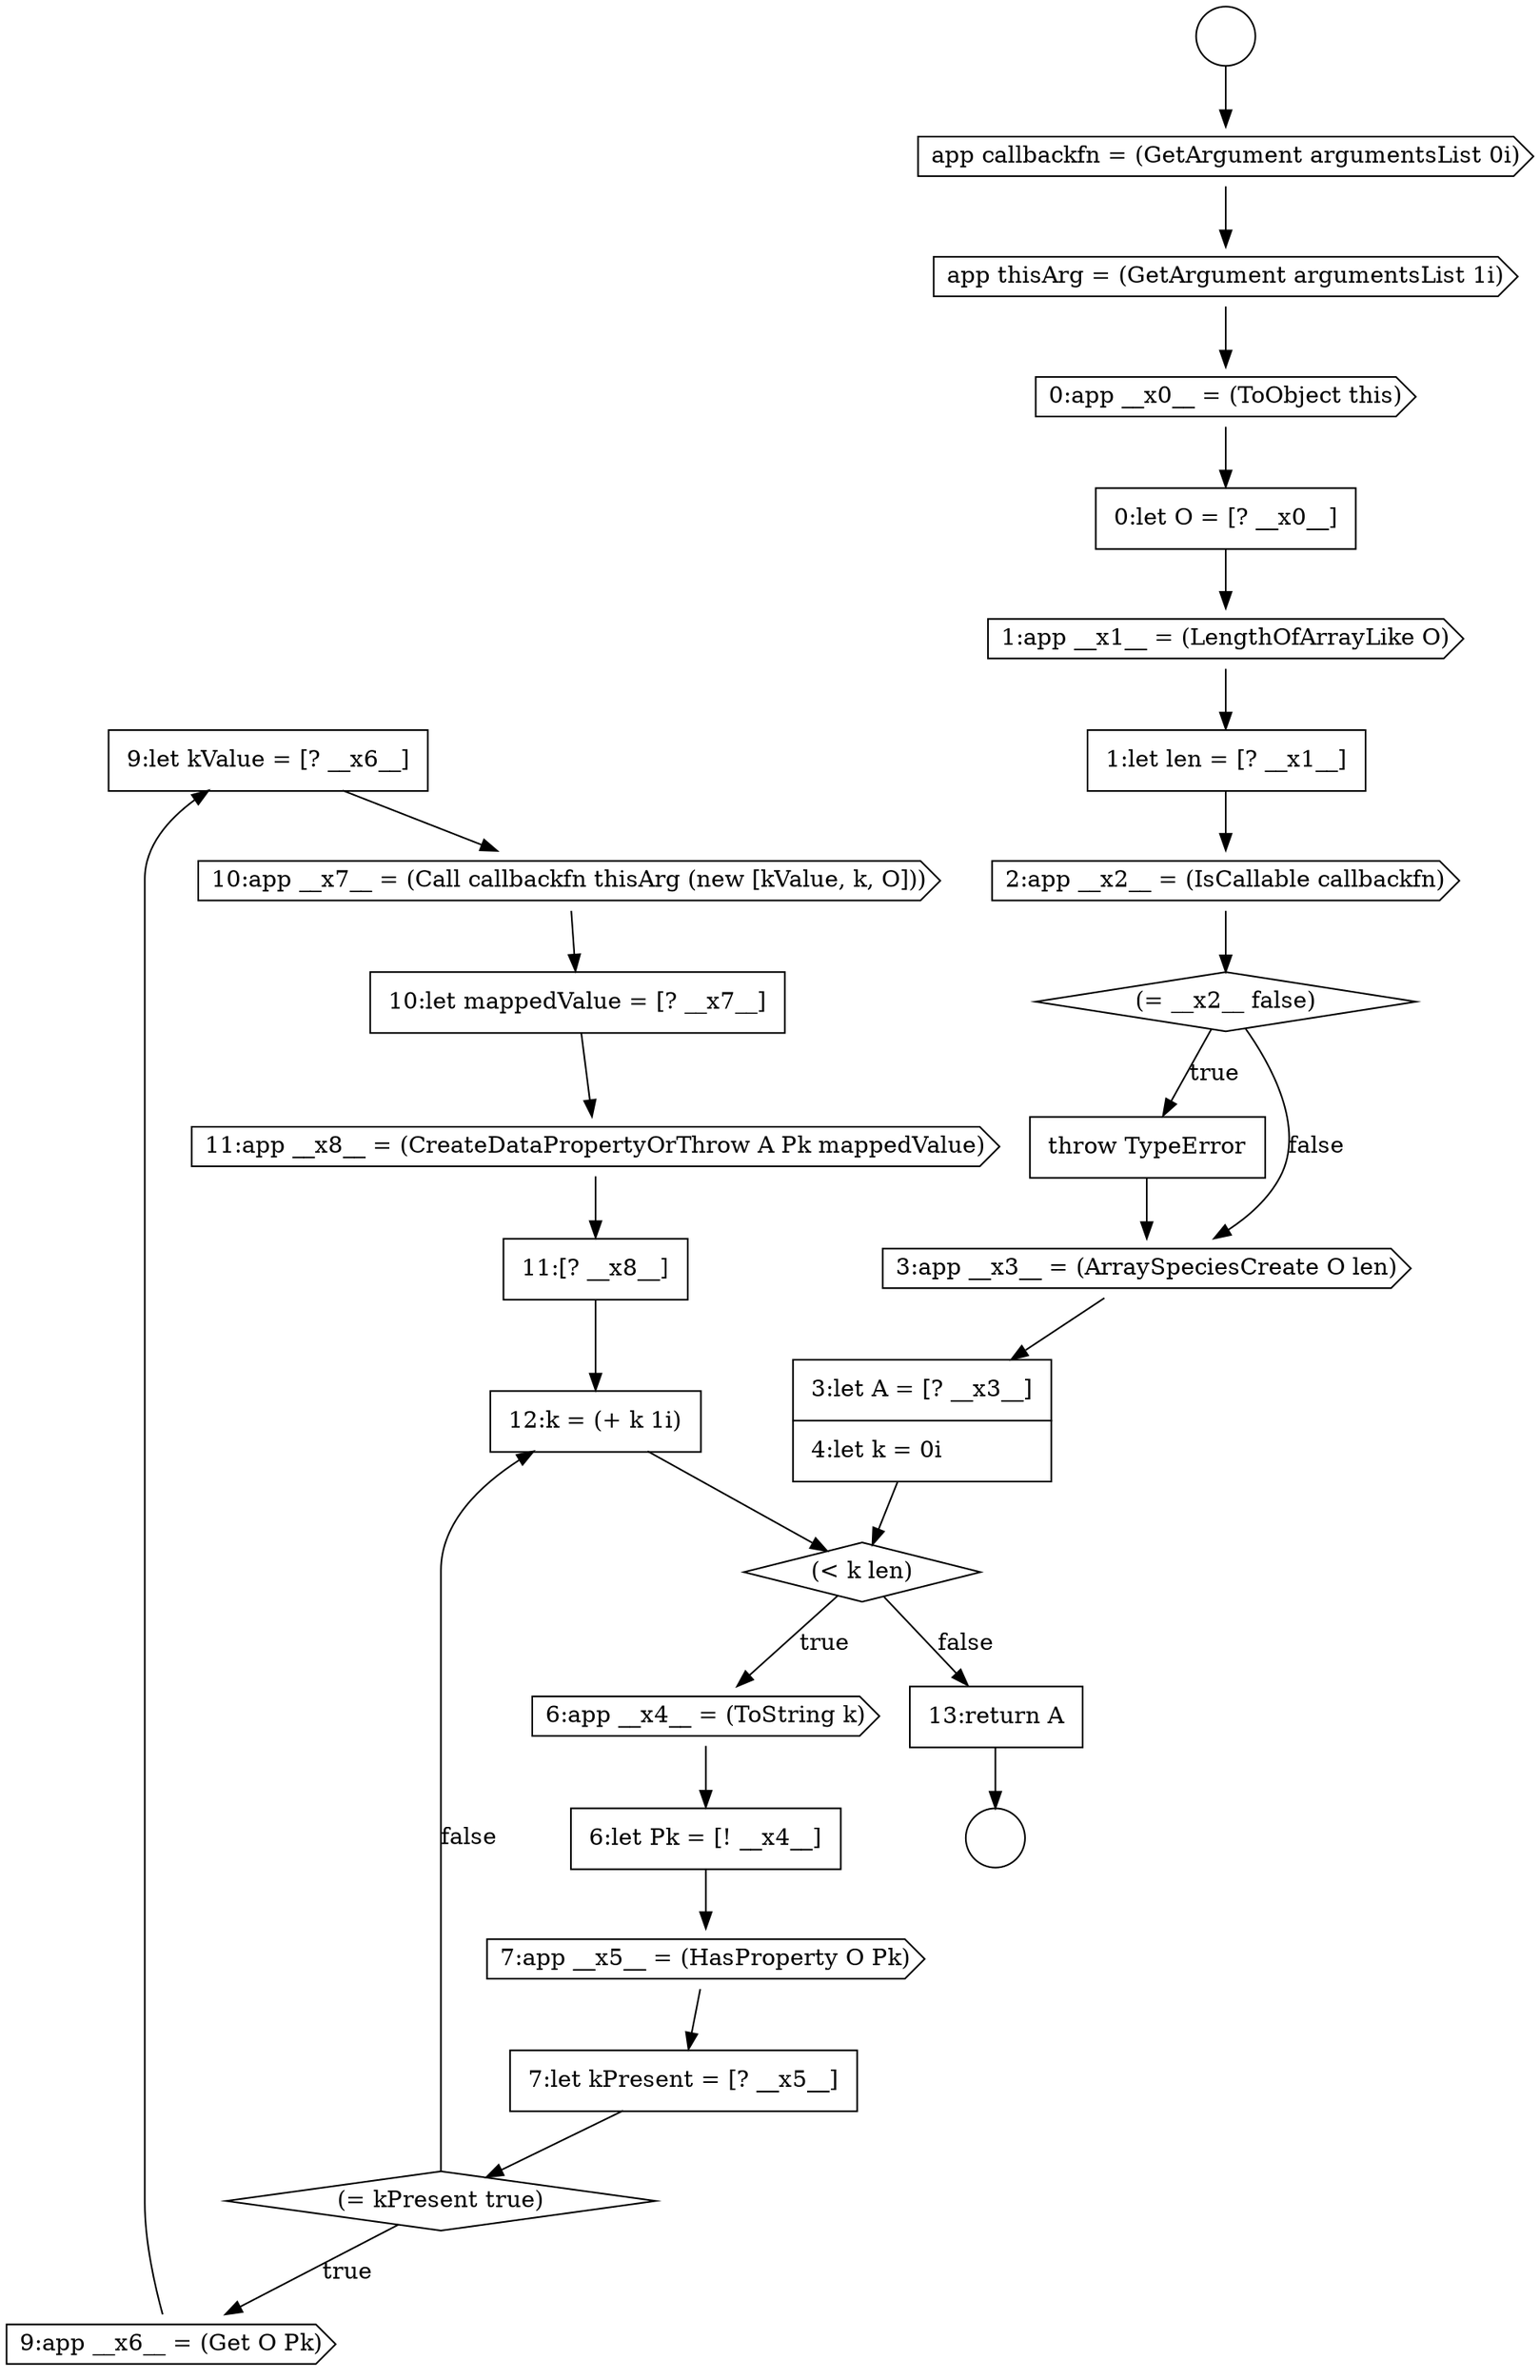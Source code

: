 digraph {
  node15926 [shape=none, margin=0, label=<<font color="black">
    <table border="0" cellborder="1" cellspacing="0" cellpadding="10">
      <tr><td align="left">9:let kValue = [? __x6__]</td></tr>
    </table>
  </font>> color="black" fillcolor="white" style=filled]
  node15916 [shape=none, margin=0, label=<<font color="black">
    <table border="0" cellborder="1" cellspacing="0" cellpadding="10">
      <tr><td align="left">throw TypeError</td></tr>
    </table>
  </font>> color="black" fillcolor="white" style=filled]
  node15931 [shape=none, margin=0, label=<<font color="black">
    <table border="0" cellborder="1" cellspacing="0" cellpadding="10">
      <tr><td align="left">12:k = (+ k 1i)</td></tr>
    </table>
  </font>> color="black" fillcolor="white" style=filled]
  node15922 [shape=cds, label=<<font color="black">7:app __x5__ = (HasProperty O Pk)</font>> color="black" fillcolor="white" style=filled]
  node15911 [shape=none, margin=0, label=<<font color="black">
    <table border="0" cellborder="1" cellspacing="0" cellpadding="10">
      <tr><td align="left">0:let O = [? __x0__]</td></tr>
    </table>
  </font>> color="black" fillcolor="white" style=filled]
  node15907 [shape=circle label=" " color="black" fillcolor="white" style=filled]
  node15920 [shape=cds, label=<<font color="black">6:app __x4__ = (ToString k)</font>> color="black" fillcolor="white" style=filled]
  node15912 [shape=cds, label=<<font color="black">1:app __x1__ = (LengthOfArrayLike O)</font>> color="black" fillcolor="white" style=filled]
  node15927 [shape=cds, label=<<font color="black">10:app __x7__ = (Call callbackfn thisArg (new [kValue, k, O]))</font>> color="black" fillcolor="white" style=filled]
  node15908 [shape=cds, label=<<font color="black">app callbackfn = (GetArgument argumentsList 0i)</font>> color="black" fillcolor="white" style=filled]
  node15923 [shape=none, margin=0, label=<<font color="black">
    <table border="0" cellborder="1" cellspacing="0" cellpadding="10">
      <tr><td align="left">7:let kPresent = [? __x5__]</td></tr>
    </table>
  </font>> color="black" fillcolor="white" style=filled]
  node15909 [shape=cds, label=<<font color="black">app thisArg = (GetArgument argumentsList 1i)</font>> color="black" fillcolor="white" style=filled]
  node15919 [shape=diamond, label=<<font color="black">(&lt; k len)</font>> color="black" fillcolor="white" style=filled]
  node15929 [shape=cds, label=<<font color="black">11:app __x8__ = (CreateDataPropertyOrThrow A Pk mappedValue)</font>> color="black" fillcolor="white" style=filled]
  node15914 [shape=cds, label=<<font color="black">2:app __x2__ = (IsCallable callbackfn)</font>> color="black" fillcolor="white" style=filled]
  node15928 [shape=none, margin=0, label=<<font color="black">
    <table border="0" cellborder="1" cellspacing="0" cellpadding="10">
      <tr><td align="left">10:let mappedValue = [? __x7__]</td></tr>
    </table>
  </font>> color="black" fillcolor="white" style=filled]
  node15918 [shape=none, margin=0, label=<<font color="black">
    <table border="0" cellborder="1" cellspacing="0" cellpadding="10">
      <tr><td align="left">3:let A = [? __x3__]</td></tr>
      <tr><td align="left">4:let k = 0i</td></tr>
    </table>
  </font>> color="black" fillcolor="white" style=filled]
  node15924 [shape=diamond, label=<<font color="black">(= kPresent true)</font>> color="black" fillcolor="white" style=filled]
  node15925 [shape=cds, label=<<font color="black">9:app __x6__ = (Get O Pk)</font>> color="black" fillcolor="white" style=filled]
  node15910 [shape=cds, label=<<font color="black">0:app __x0__ = (ToObject this)</font>> color="black" fillcolor="white" style=filled]
  node15917 [shape=cds, label=<<font color="black">3:app __x3__ = (ArraySpeciesCreate O len)</font>> color="black" fillcolor="white" style=filled]
  node15921 [shape=none, margin=0, label=<<font color="black">
    <table border="0" cellborder="1" cellspacing="0" cellpadding="10">
      <tr><td align="left">6:let Pk = [! __x4__]</td></tr>
    </table>
  </font>> color="black" fillcolor="white" style=filled]
  node15906 [shape=circle label=" " color="black" fillcolor="white" style=filled]
  node15915 [shape=diamond, label=<<font color="black">(= __x2__ false)</font>> color="black" fillcolor="white" style=filled]
  node15930 [shape=none, margin=0, label=<<font color="black">
    <table border="0" cellborder="1" cellspacing="0" cellpadding="10">
      <tr><td align="left">11:[? __x8__]</td></tr>
    </table>
  </font>> color="black" fillcolor="white" style=filled]
  node15913 [shape=none, margin=0, label=<<font color="black">
    <table border="0" cellborder="1" cellspacing="0" cellpadding="10">
      <tr><td align="left">1:let len = [? __x1__]</td></tr>
    </table>
  </font>> color="black" fillcolor="white" style=filled]
  node15932 [shape=none, margin=0, label=<<font color="black">
    <table border="0" cellborder="1" cellspacing="0" cellpadding="10">
      <tr><td align="left">13:return A</td></tr>
    </table>
  </font>> color="black" fillcolor="white" style=filled]
  node15927 -> node15928 [ color="black"]
  node15930 -> node15931 [ color="black"]
  node15918 -> node15919 [ color="black"]
  node15909 -> node15910 [ color="black"]
  node15913 -> node15914 [ color="black"]
  node15908 -> node15909 [ color="black"]
  node15914 -> node15915 [ color="black"]
  node15931 -> node15919 [ color="black"]
  node15924 -> node15925 [label=<<font color="black">true</font>> color="black"]
  node15924 -> node15931 [label=<<font color="black">false</font>> color="black"]
  node15915 -> node15916 [label=<<font color="black">true</font>> color="black"]
  node15915 -> node15917 [label=<<font color="black">false</font>> color="black"]
  node15926 -> node15927 [ color="black"]
  node15912 -> node15913 [ color="black"]
  node15925 -> node15926 [ color="black"]
  node15911 -> node15912 [ color="black"]
  node15916 -> node15917 [ color="black"]
  node15906 -> node15908 [ color="black"]
  node15920 -> node15921 [ color="black"]
  node15932 -> node15907 [ color="black"]
  node15910 -> node15911 [ color="black"]
  node15917 -> node15918 [ color="black"]
  node15923 -> node15924 [ color="black"]
  node15921 -> node15922 [ color="black"]
  node15922 -> node15923 [ color="black"]
  node15928 -> node15929 [ color="black"]
  node15919 -> node15920 [label=<<font color="black">true</font>> color="black"]
  node15919 -> node15932 [label=<<font color="black">false</font>> color="black"]
  node15929 -> node15930 [ color="black"]
}
